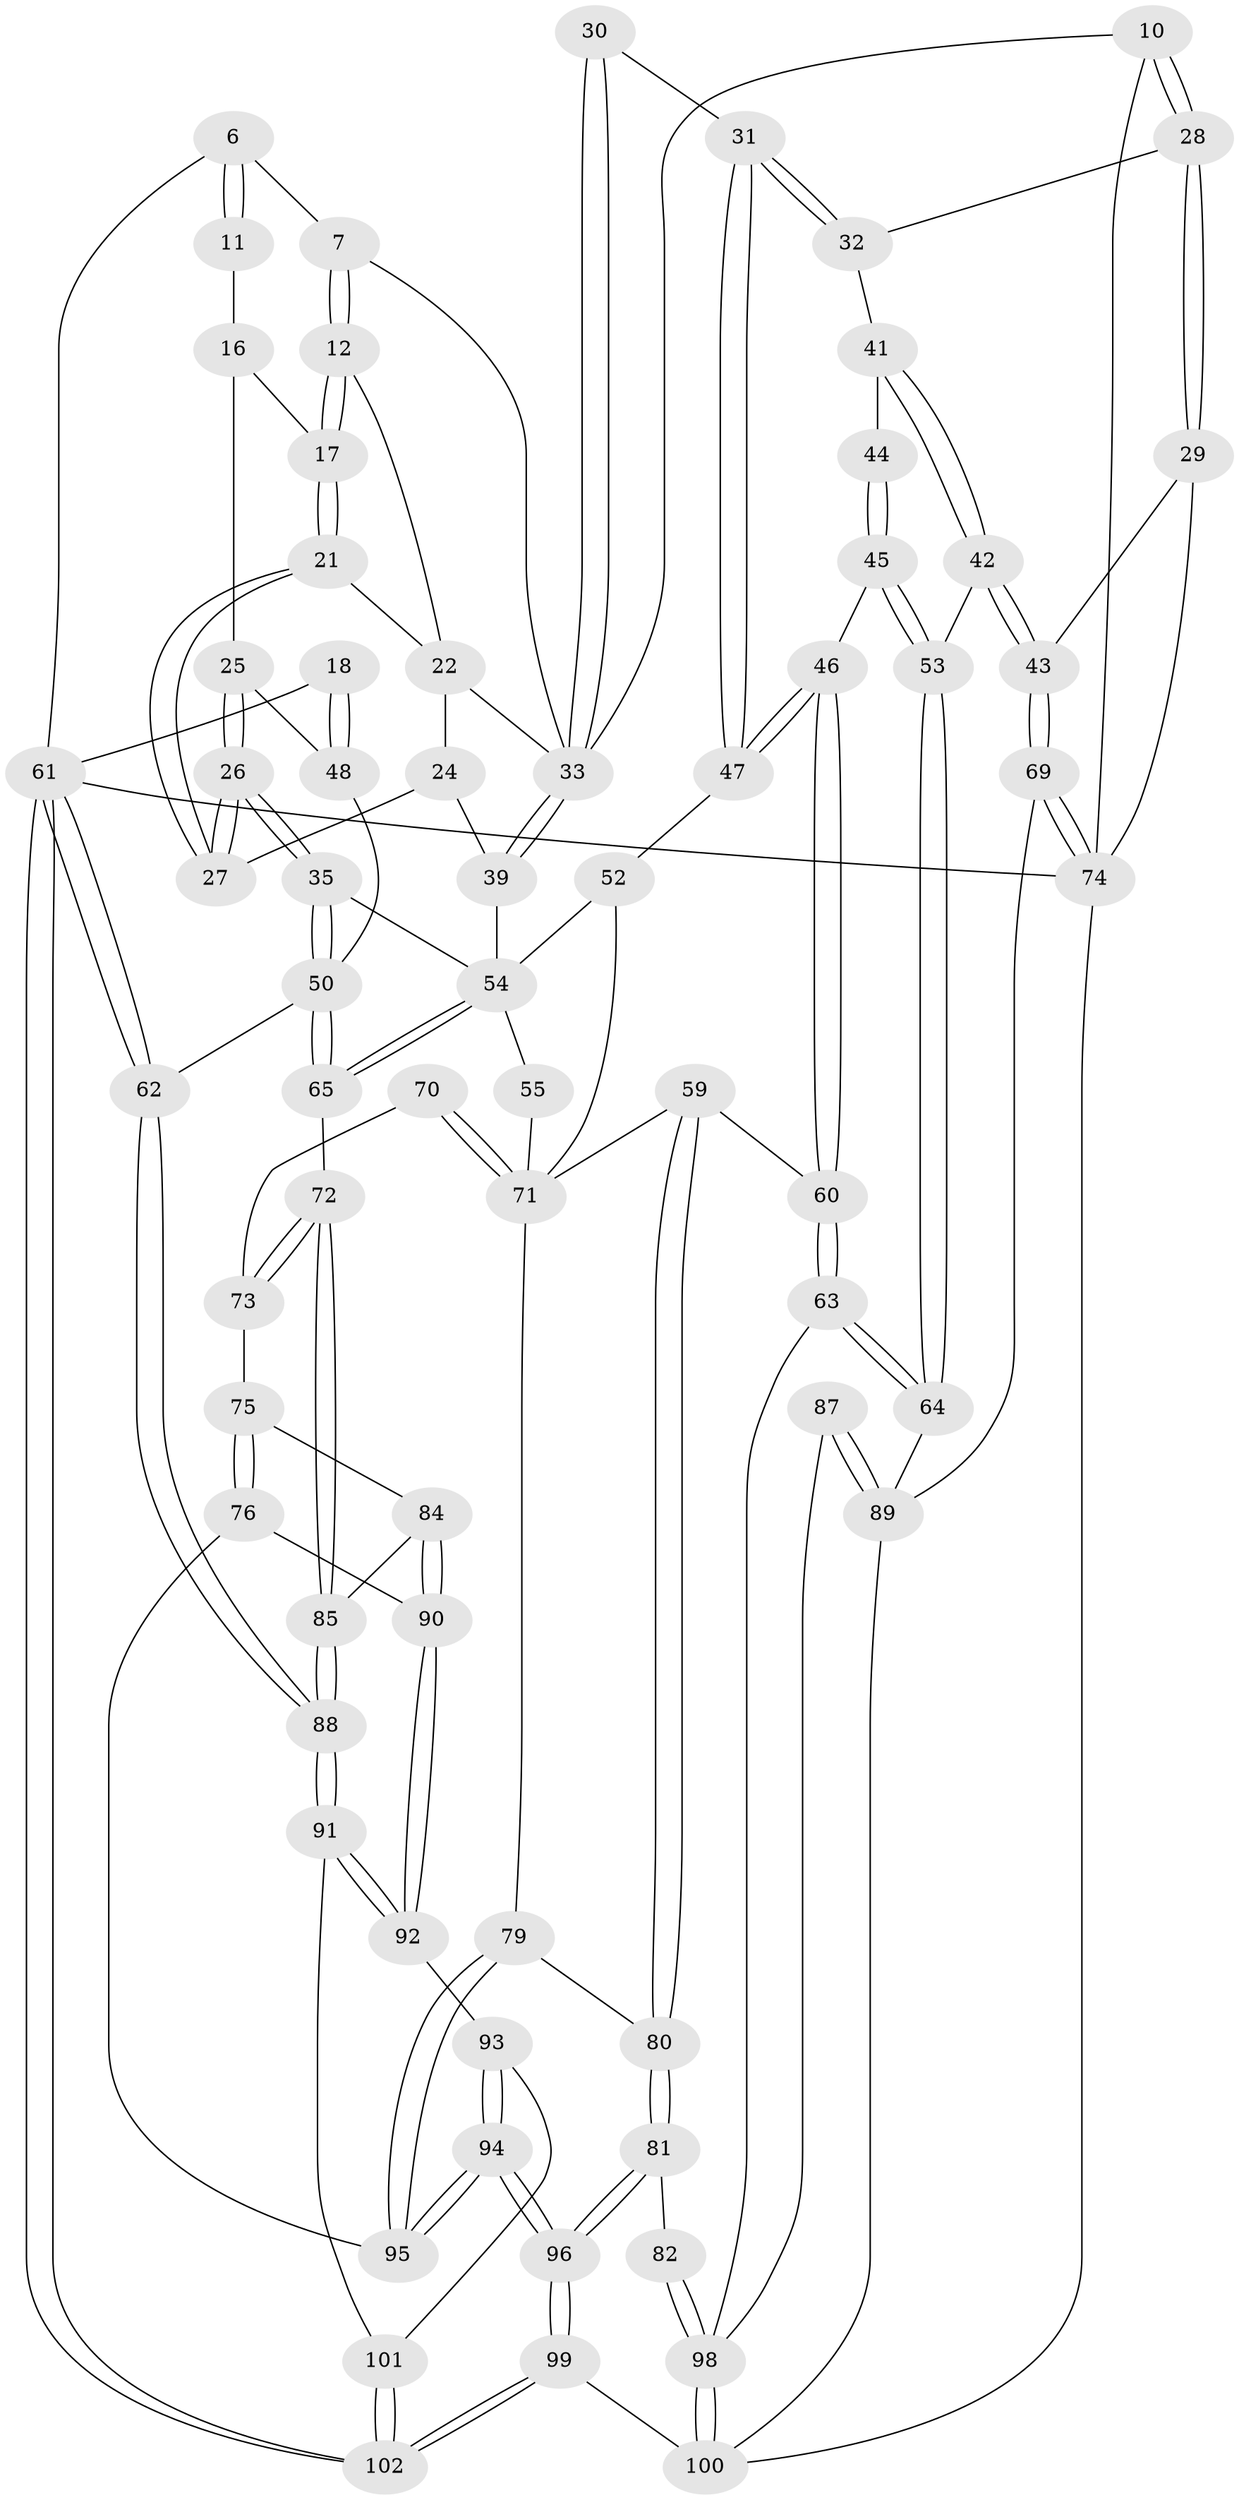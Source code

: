 // original degree distribution, {3: 0.0196078431372549, 6: 0.23529411764705882, 5: 0.49019607843137253, 4: 0.2549019607843137}
// Generated by graph-tools (version 1.1) at 2025/05/03/04/25 22:05:06]
// undirected, 71 vertices, 164 edges
graph export_dot {
graph [start="1"]
  node [color=gray90,style=filled];
  6 [pos="+0.6276870076874779+0",super="+2"];
  7 [pos="+0.6228622670928387+0"];
  10 [pos="+0.2700934757859931+0.040756253590154876",super="+5"];
  11 [pos="+0.8518380006780419+0.06764250343108666"];
  12 [pos="+0.6245344098650671+0"];
  16 [pos="+0.8348895574764256+0.1267981660704521"];
  17 [pos="+0.7958344884621978+0.13964883269768774"];
  18 [pos="+1+0"];
  21 [pos="+0.7732790382365631+0.16674549905107486"];
  22 [pos="+0.6691944444423995+0.16407551325567044",super="+13+14"];
  24 [pos="+0.67437694628663+0.28264480551943233",super="+23"];
  25 [pos="+0.8490971408438553+0.2946959455027663",super="+20"];
  26 [pos="+0.8204534080487693+0.3115933031177096"];
  27 [pos="+0.7639938340817617+0.2606320655674405"];
  28 [pos="+0+0.20411566849491805"];
  29 [pos="+0+0.15895580855943525"];
  30 [pos="+0.3146566478516374+0.20119815917100967"];
  31 [pos="+0.29184682192637273+0.23029882216477957"];
  32 [pos="+0.0684178962683517+0.25081141212265334"];
  33 [pos="+0.4611094071996463+0.24421772605673303",super="+15+9"];
  35 [pos="+0.8131716762758766+0.3796656305832704"];
  39 [pos="+0.4846080727585511+0.29606249735307283",super="+38"];
  41 [pos="+0.04205303683258954+0.40161188199344017",super="+40"];
  42 [pos="+0+0.4452629049820257"];
  43 [pos="+0+0.43916585929191293"];
  44 [pos="+0.1465472715012701+0.379850866374972"];
  45 [pos="+0.22249450483758093+0.42349089552385283"];
  46 [pos="+0.24084319231365045+0.4213717653225238"];
  47 [pos="+0.25751236748108697+0.367139891563884"];
  48 [pos="+1+0.4401574371155773",super="+34+19"];
  50 [pos="+1+0.5206175369960729",super="+49"];
  52 [pos="+0.4904526988060136+0.36813803114218996"];
  53 [pos="+0.11003001751157757+0.5086747417279269"];
  54 [pos="+0.7018684093361629+0.47028837993396483",super="+37+51"];
  55 [pos="+0.6896131200987051+0.5119991188732802"];
  59 [pos="+0.3559337464377372+0.5350646408053282"];
  60 [pos="+0.3474264668932357+0.5352567548695111"];
  61 [pos="+1+1",super="+3"];
  62 [pos="+1+0.7968262240168396"];
  63 [pos="+0.29873906495362507+0.6030088350252121"];
  64 [pos="+0.10516070601886487+0.6035624152362733"];
  65 [pos="+1+0.5301022466994234"];
  69 [pos="+0+0.6043716857181237"];
  70 [pos="+0.6878030094604438+0.5501632602721325"];
  71 [pos="+0.6182197845126577+0.6102742722085752",super="+58+66"];
  72 [pos="+0.8540832483910573+0.6103942626740442"];
  73 [pos="+0.7321363984925077+0.5782033337782151"];
  74 [pos="+0+1",super="+4"];
  75 [pos="+0.742408523114443+0.6786970142004781"];
  76 [pos="+0.7204701292377613+0.7522443316521231"];
  79 [pos="+0.5398523305312554+0.7163166688495731",super="+78"];
  80 [pos="+0.49685789932910046+0.7316520101681596"];
  81 [pos="+0.4678888310084591+0.775058017141758"];
  82 [pos="+0.4640642550906906+0.7779583163938268"];
  84 [pos="+0.830988969341081+0.7194473919918687"];
  85 [pos="+0.841814541619397+0.7009851181131922"];
  87 [pos="+0.15225333129347543+0.8036549105693153"];
  88 [pos="+1+0.8108449593060694"];
  89 [pos="+0.12986959254444183+0.8380626505454303",super="+68+67"];
  90 [pos="+0.8206996370898821+0.7486731319715099"];
  91 [pos="+1+0.8263016775609472"];
  92 [pos="+0.8401081357713817+0.7969315187519561"];
  93 [pos="+0.7999955491196075+0.8695415074005873"];
  94 [pos="+0.6843932356901289+0.9100626616252145"];
  95 [pos="+0.6810922893390607+0.8845984775105193",super="+77"];
  96 [pos="+0.6609322999175505+0.9573201482742606"];
  98 [pos="+0.40651193547303016+0.8798261144180218",super="+86+83"];
  99 [pos="+0.6177573194295424+1"];
  100 [pos="+0.3917075271046669+1",super="+97"];
  101 [pos="+0.8817104804537066+0.9229001614753515"];
  102 [pos="+0.8312626223777908+1"];
  6 -- 7;
  6 -- 11 [weight=2];
  6 -- 11;
  6 -- 61;
  7 -- 12;
  7 -- 12;
  7 -- 33;
  10 -- 28;
  10 -- 28;
  10 -- 33;
  10 -- 74;
  11 -- 16;
  12 -- 17;
  12 -- 17;
  12 -- 22;
  16 -- 17;
  16 -- 25;
  17 -- 21;
  17 -- 21;
  18 -- 48 [weight=2];
  18 -- 48;
  18 -- 61;
  21 -- 22;
  21 -- 27;
  21 -- 27;
  22 -- 24 [weight=2];
  22 -- 33;
  24 -- 27;
  24 -- 39;
  25 -- 26;
  25 -- 26;
  25 -- 48 [weight=2];
  26 -- 27;
  26 -- 27;
  26 -- 35;
  26 -- 35;
  28 -- 29;
  28 -- 29;
  28 -- 32;
  29 -- 43;
  29 -- 74;
  30 -- 31;
  30 -- 33 [weight=2];
  30 -- 33;
  31 -- 32;
  31 -- 32;
  31 -- 47;
  31 -- 47;
  32 -- 41;
  33 -- 39;
  33 -- 39;
  35 -- 50;
  35 -- 50;
  35 -- 54;
  39 -- 54 [weight=2];
  41 -- 42;
  41 -- 42;
  41 -- 44 [weight=2];
  42 -- 43;
  42 -- 43;
  42 -- 53;
  43 -- 69;
  43 -- 69;
  44 -- 45;
  44 -- 45;
  45 -- 46;
  45 -- 53;
  45 -- 53;
  46 -- 47;
  46 -- 47;
  46 -- 60;
  46 -- 60;
  47 -- 52;
  48 -- 50;
  50 -- 65;
  50 -- 65;
  50 -- 62;
  52 -- 54;
  52 -- 71;
  53 -- 64;
  53 -- 64;
  54 -- 55;
  54 -- 65;
  54 -- 65;
  55 -- 71 [weight=2];
  59 -- 60;
  59 -- 80;
  59 -- 80;
  59 -- 71;
  60 -- 63;
  60 -- 63;
  61 -- 62;
  61 -- 62;
  61 -- 102;
  61 -- 102;
  61 -- 74 [weight=2];
  62 -- 88;
  62 -- 88;
  63 -- 64;
  63 -- 64;
  63 -- 98;
  64 -- 89;
  65 -- 72;
  69 -- 74;
  69 -- 74;
  69 -- 89;
  70 -- 71 [weight=2];
  70 -- 71;
  70 -- 73;
  71 -- 79;
  72 -- 73;
  72 -- 73;
  72 -- 85;
  72 -- 85;
  73 -- 75;
  74 -- 100;
  75 -- 76;
  75 -- 76;
  75 -- 84;
  76 -- 90;
  76 -- 95;
  79 -- 80;
  79 -- 95 [weight=2];
  79 -- 95;
  80 -- 81;
  80 -- 81;
  81 -- 82;
  81 -- 96;
  81 -- 96;
  82 -- 98 [weight=2];
  82 -- 98;
  84 -- 85;
  84 -- 90;
  84 -- 90;
  85 -- 88;
  85 -- 88;
  87 -- 89 [weight=2];
  87 -- 89;
  87 -- 98;
  88 -- 91;
  88 -- 91;
  89 -- 100;
  90 -- 92;
  90 -- 92;
  91 -- 92;
  91 -- 92;
  91 -- 101;
  92 -- 93;
  93 -- 94;
  93 -- 94;
  93 -- 101;
  94 -- 95;
  94 -- 95;
  94 -- 96;
  94 -- 96;
  96 -- 99;
  96 -- 99;
  98 -- 100;
  98 -- 100;
  99 -- 100;
  99 -- 102;
  99 -- 102;
  101 -- 102;
  101 -- 102;
}
